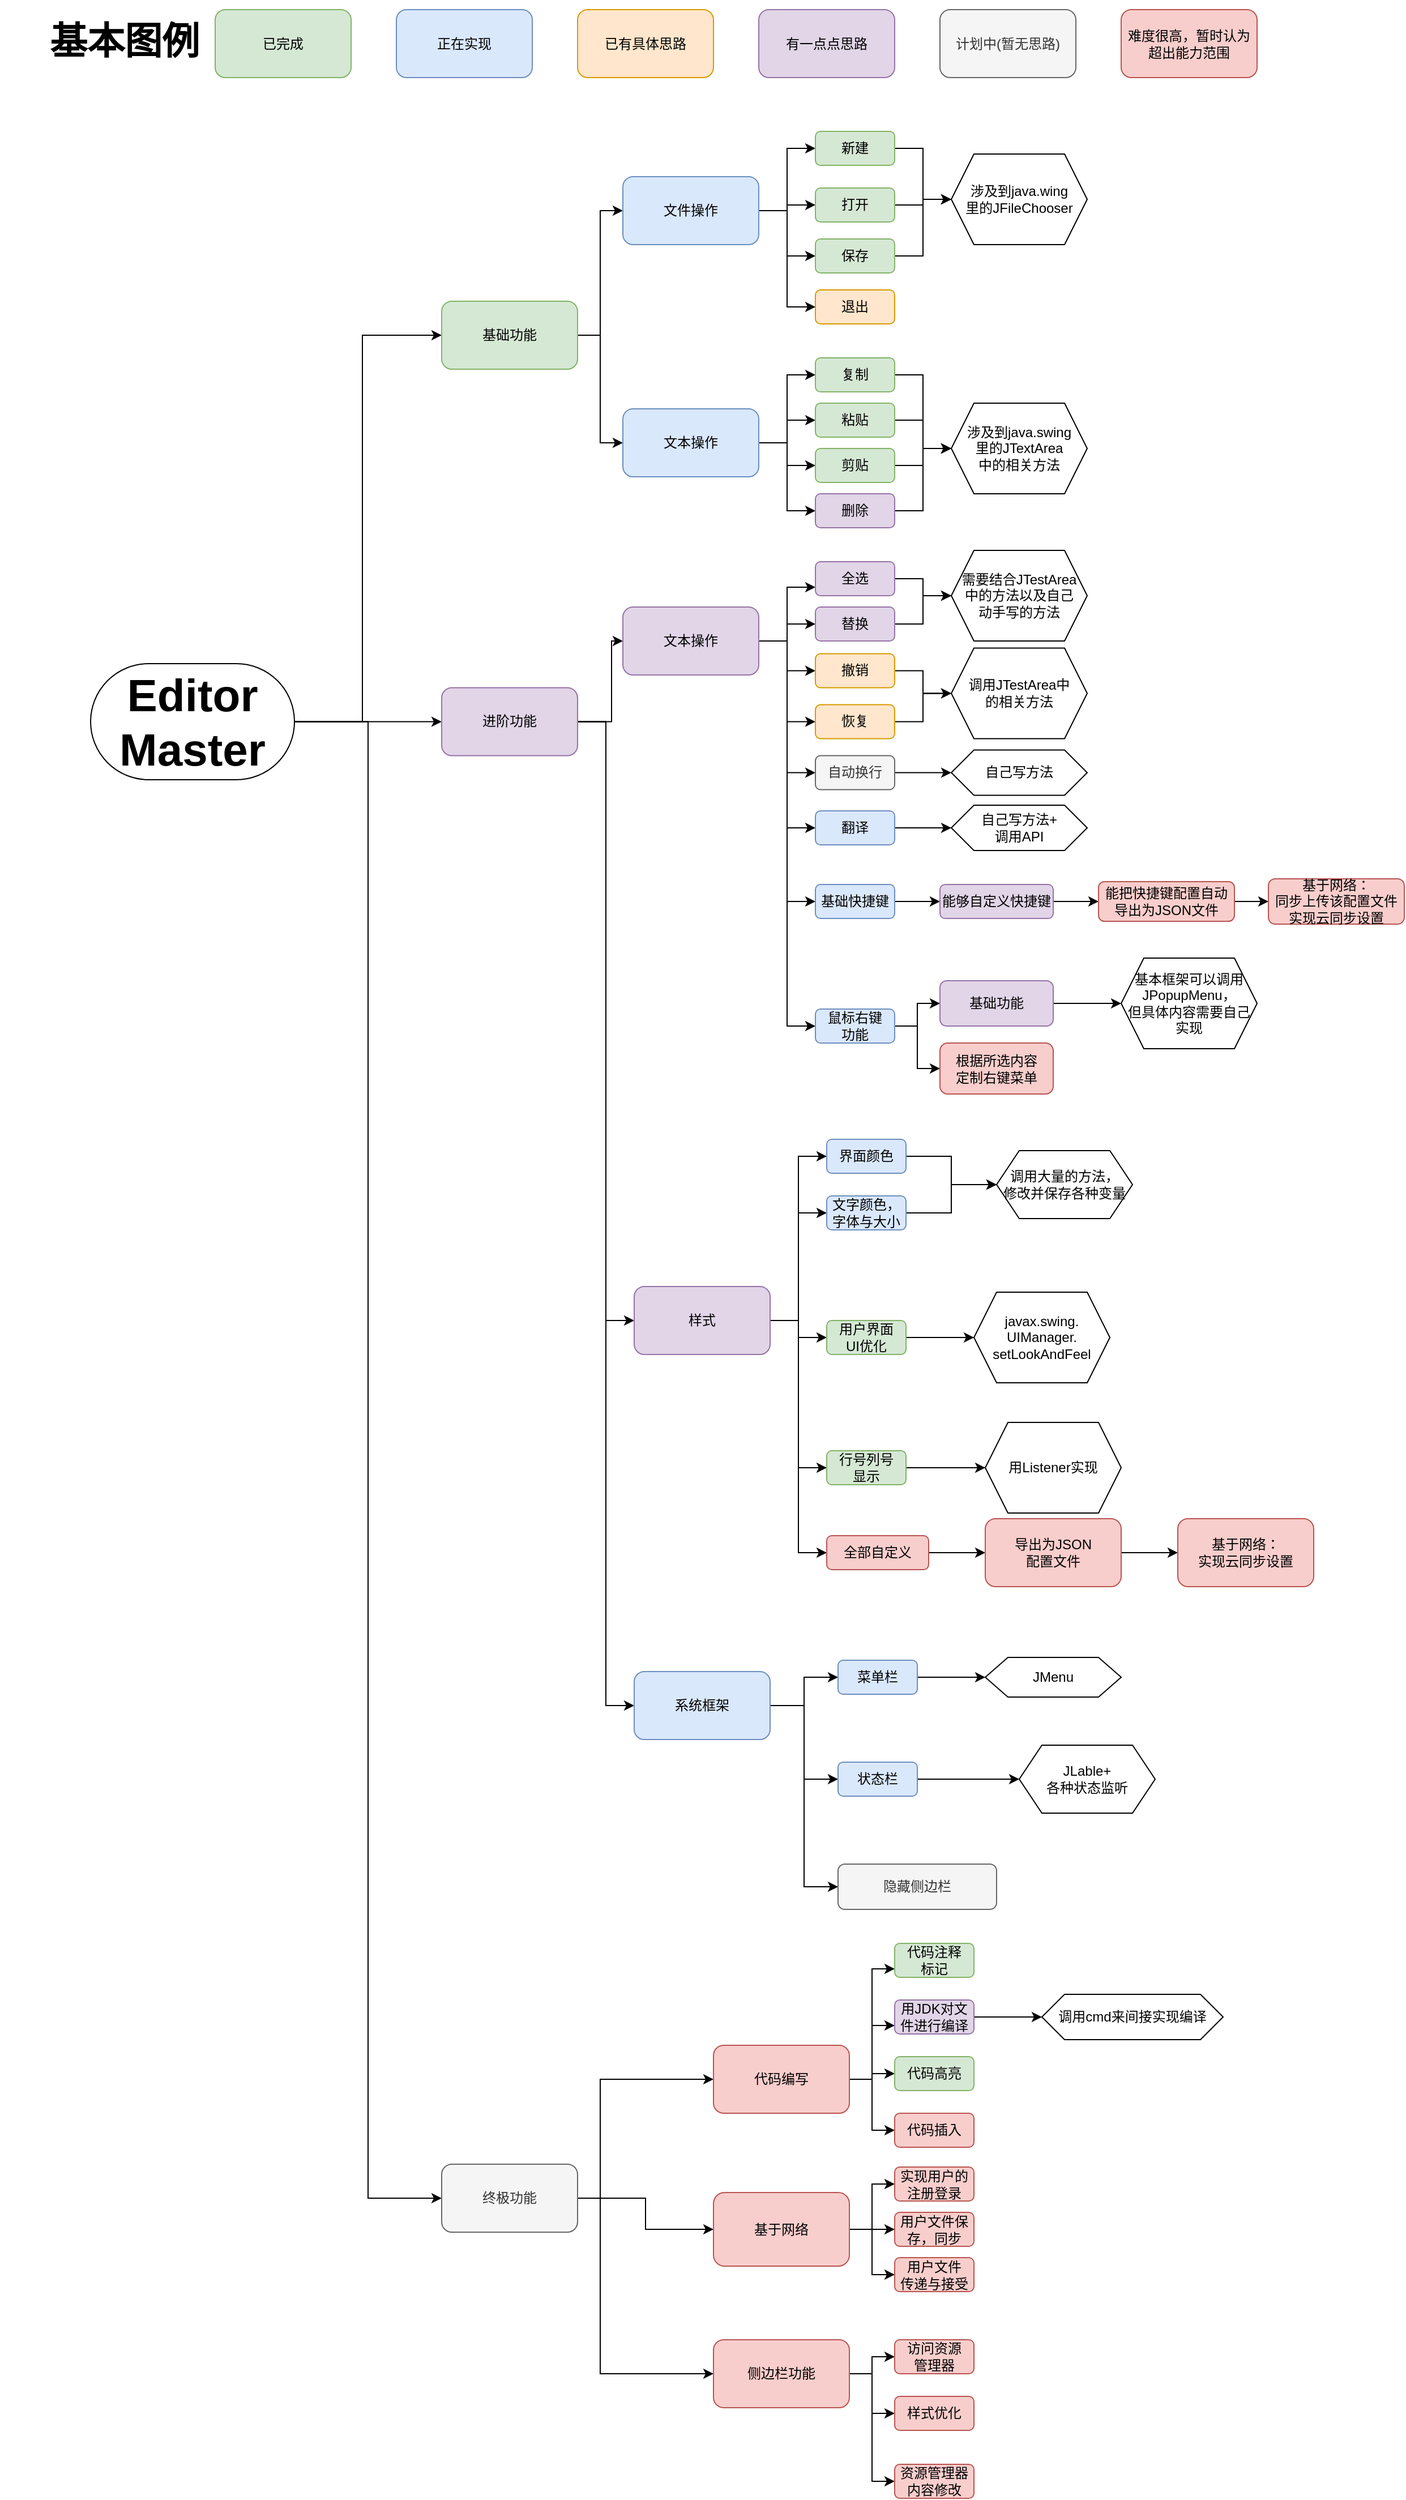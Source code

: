 <mxfile version="14.6.1" type="device"><diagram id="C5RBs43oDa-KdzZeNtuy" name="Page-1"><mxGraphModel dx="1037" dy="588" grid="1" gridSize="10" guides="1" tooltips="1" connect="1" arrows="1" fold="1" page="1" pageScale="1" pageWidth="3000" pageHeight="3000" math="0" shadow="0"><root><object label="" id="WIyWlLk6GJQsqaUBKTNV-0"><mxCell/></object><mxCell id="WIyWlLk6GJQsqaUBKTNV-1" parent="WIyWlLk6GJQsqaUBKTNV-0"/><mxCell id="VN9oCAO-AIc4TTUh0CDB-22" style="edgeStyle=orthogonalEdgeStyle;rounded=0;orthogonalLoop=1;jettySize=auto;html=1;exitX=0.5;exitY=0;exitDx=0;exitDy=0;entryX=0;entryY=0.5;entryDx=0;entryDy=0;" parent="WIyWlLk6GJQsqaUBKTNV-1" source="VN9oCAO-AIc4TTUh0CDB-0" target="VN9oCAO-AIc4TTUh0CDB-23" edge="1"><mxGeometry relative="1" as="geometry"><mxPoint x="450" y="470" as="targetPoint"/><Array as="points"><mxPoint x="330" y="641"/><mxPoint x="330" y="300"/></Array></mxGeometry></mxCell><mxCell id="VN9oCAO-AIc4TTUh0CDB-26" style="edgeStyle=orthogonalEdgeStyle;rounded=0;orthogonalLoop=1;jettySize=auto;html=1;entryX=0;entryY=0.5;entryDx=0;entryDy=0;" parent="WIyWlLk6GJQsqaUBKTNV-1" source="VN9oCAO-AIc4TTUh0CDB-0" target="VN9oCAO-AIc4TTUh0CDB-28" edge="1"><mxGeometry relative="1" as="geometry"><mxPoint x="390" y="641" as="targetPoint"/></mxGeometry></mxCell><mxCell id="0DilMiPQZGo0YAI2Z5q1-61" style="edgeStyle=orthogonalEdgeStyle;rounded=0;orthogonalLoop=1;jettySize=auto;html=1;entryX=0;entryY=0.5;entryDx=0;entryDy=0;" parent="WIyWlLk6GJQsqaUBKTNV-1" source="VN9oCAO-AIc4TTUh0CDB-0" target="VN9oCAO-AIc4TTUh0CDB-85" edge="1"><mxGeometry relative="1" as="geometry"/></mxCell><mxCell id="VN9oCAO-AIc4TTUh0CDB-0" value="&lt;h1 style=&quot;font-size: 40px&quot;&gt;Editor&lt;br&gt;Master&lt;/h1&gt;" style="rounded=1;whiteSpace=wrap;html=1;arcSize=50;direction=south;" parent="WIyWlLk6GJQsqaUBKTNV-1" vertex="1"><mxGeometry x="90" y="590" width="180" height="102.5" as="geometry"/></mxCell><mxCell id="VN9oCAO-AIc4TTUh0CDB-29" style="edgeStyle=orthogonalEdgeStyle;rounded=0;orthogonalLoop=1;jettySize=auto;html=1;entryX=0;entryY=0.5;entryDx=0;entryDy=0;" parent="WIyWlLk6GJQsqaUBKTNV-1" source="VN9oCAO-AIc4TTUh0CDB-23" target="VN9oCAO-AIc4TTUh0CDB-30" edge="1"><mxGeometry relative="1" as="geometry"><mxPoint x="550" y="320" as="targetPoint"/></mxGeometry></mxCell><mxCell id="VN9oCAO-AIc4TTUh0CDB-48" style="edgeStyle=orthogonalEdgeStyle;rounded=0;orthogonalLoop=1;jettySize=auto;html=1;entryX=0;entryY=0.5;entryDx=0;entryDy=0;" parent="WIyWlLk6GJQsqaUBKTNV-1" source="VN9oCAO-AIc4TTUh0CDB-23" target="VN9oCAO-AIc4TTUh0CDB-41" edge="1"><mxGeometry relative="1" as="geometry"/></mxCell><mxCell id="VN9oCAO-AIc4TTUh0CDB-23" value="基础功能" style="rounded=1;whiteSpace=wrap;html=1;fillColor=#d5e8d4;strokeColor=#82b366;" parent="WIyWlLk6GJQsqaUBKTNV-1" vertex="1"><mxGeometry x="400" y="270" width="120" height="60" as="geometry"/></mxCell><mxCell id="VN9oCAO-AIc4TTUh0CDB-58" style="edgeStyle=orthogonalEdgeStyle;rounded=0;orthogonalLoop=1;jettySize=auto;html=1;entryX=0;entryY=0.5;entryDx=0;entryDy=0;" parent="WIyWlLk6GJQsqaUBKTNV-1" source="VN9oCAO-AIc4TTUh0CDB-28" target="VN9oCAO-AIc4TTUh0CDB-57" edge="1"><mxGeometry relative="1" as="geometry"><Array as="points"><mxPoint x="550" y="641"/><mxPoint x="550" y="570"/></Array></mxGeometry></mxCell><mxCell id="VN9oCAO-AIc4TTUh0CDB-69" style="edgeStyle=orthogonalEdgeStyle;rounded=0;orthogonalLoop=1;jettySize=auto;html=1;entryX=0;entryY=0.5;entryDx=0;entryDy=0;" parent="WIyWlLk6GJQsqaUBKTNV-1" source="VN9oCAO-AIc4TTUh0CDB-28" target="VN9oCAO-AIc4TTUh0CDB-70" edge="1"><mxGeometry relative="1" as="geometry"><mxPoint x="540" y="830" as="targetPoint"/></mxGeometry></mxCell><mxCell id="VN9oCAO-AIc4TTUh0CDB-78" style="edgeStyle=orthogonalEdgeStyle;rounded=0;orthogonalLoop=1;jettySize=auto;html=1;entryX=0;entryY=0.5;entryDx=0;entryDy=0;" parent="WIyWlLk6GJQsqaUBKTNV-1" source="VN9oCAO-AIc4TTUh0CDB-28" target="VN9oCAO-AIc4TTUh0CDB-79" edge="1"><mxGeometry relative="1" as="geometry"><mxPoint x="540" y="1050" as="targetPoint"/></mxGeometry></mxCell><mxCell id="VN9oCAO-AIc4TTUh0CDB-28" value="进阶功能" style="rounded=1;whiteSpace=wrap;html=1;fillColor=#e1d5e7;strokeColor=#9673a6;" parent="WIyWlLk6GJQsqaUBKTNV-1" vertex="1"><mxGeometry x="400" y="611.25" width="120" height="60" as="geometry"/></mxCell><mxCell id="VN9oCAO-AIc4TTUh0CDB-31" style="edgeStyle=orthogonalEdgeStyle;rounded=0;orthogonalLoop=1;jettySize=auto;html=1;entryX=0;entryY=0.5;entryDx=0;entryDy=0;" parent="WIyWlLk6GJQsqaUBKTNV-1" source="VN9oCAO-AIc4TTUh0CDB-30" target="VN9oCAO-AIc4TTUh0CDB-32" edge="1"><mxGeometry relative="1" as="geometry"><mxPoint x="720" y="233.6" as="targetPoint"/></mxGeometry></mxCell><mxCell id="VN9oCAO-AIc4TTUh0CDB-45" style="edgeStyle=orthogonalEdgeStyle;rounded=0;orthogonalLoop=1;jettySize=auto;html=1;entryX=0;entryY=0.5;entryDx=0;entryDy=0;" parent="WIyWlLk6GJQsqaUBKTNV-1" source="VN9oCAO-AIc4TTUh0CDB-30" target="VN9oCAO-AIc4TTUh0CDB-33" edge="1"><mxGeometry relative="1" as="geometry"/></mxCell><mxCell id="VN9oCAO-AIc4TTUh0CDB-46" style="edgeStyle=orthogonalEdgeStyle;rounded=0;orthogonalLoop=1;jettySize=auto;html=1;entryX=0;entryY=0.5;entryDx=0;entryDy=0;" parent="WIyWlLk6GJQsqaUBKTNV-1" source="VN9oCAO-AIc4TTUh0CDB-30" target="VN9oCAO-AIc4TTUh0CDB-44" edge="1"><mxGeometry relative="1" as="geometry"/></mxCell><mxCell id="VN9oCAO-AIc4TTUh0CDB-47" style="edgeStyle=orthogonalEdgeStyle;rounded=0;orthogonalLoop=1;jettySize=auto;html=1;entryX=0;entryY=0.5;entryDx=0;entryDy=0;" parent="WIyWlLk6GJQsqaUBKTNV-1" source="VN9oCAO-AIc4TTUh0CDB-30" target="VN9oCAO-AIc4TTUh0CDB-43" edge="1"><mxGeometry relative="1" as="geometry"/></mxCell><mxCell id="VN9oCAO-AIc4TTUh0CDB-30" value="文件操作" style="rounded=1;whiteSpace=wrap;html=1;fillColor=#dae8fc;strokeColor=#6c8ebf;" parent="WIyWlLk6GJQsqaUBKTNV-1" vertex="1"><mxGeometry x="560" y="160" width="120" height="60" as="geometry"/></mxCell><mxCell id="0DilMiPQZGo0YAI2Z5q1-2" style="edgeStyle=orthogonalEdgeStyle;rounded=0;orthogonalLoop=1;jettySize=auto;html=1;entryX=0;entryY=0.5;entryDx=0;entryDy=0;" parent="WIyWlLk6GJQsqaUBKTNV-1" source="VN9oCAO-AIc4TTUh0CDB-32" target="0DilMiPQZGo0YAI2Z5q1-1" edge="1"><mxGeometry relative="1" as="geometry"/></mxCell><mxCell id="VN9oCAO-AIc4TTUh0CDB-32" value="新建" style="rounded=1;whiteSpace=wrap;html=1;fillColor=#d5e8d4;strokeColor=#82b366;" parent="WIyWlLk6GJQsqaUBKTNV-1" vertex="1"><mxGeometry x="730" y="120" width="70" height="30" as="geometry"/></mxCell><mxCell id="0DilMiPQZGo0YAI2Z5q1-3" style="edgeStyle=orthogonalEdgeStyle;rounded=0;orthogonalLoop=1;jettySize=auto;html=1;entryX=0;entryY=0.5;entryDx=0;entryDy=0;" parent="WIyWlLk6GJQsqaUBKTNV-1" source="VN9oCAO-AIc4TTUh0CDB-33" target="0DilMiPQZGo0YAI2Z5q1-1" edge="1"><mxGeometry relative="1" as="geometry"/></mxCell><mxCell id="VN9oCAO-AIc4TTUh0CDB-33" value="打开" style="rounded=1;whiteSpace=wrap;html=1;fillColor=#d5e8d4;strokeColor=#82b366;" parent="WIyWlLk6GJQsqaUBKTNV-1" vertex="1"><mxGeometry x="730" y="170" width="70" height="30" as="geometry"/></mxCell><mxCell id="VN9oCAO-AIc4TTUh0CDB-52" style="edgeStyle=orthogonalEdgeStyle;rounded=0;orthogonalLoop=1;jettySize=auto;html=1;entryX=0;entryY=0.5;entryDx=0;entryDy=0;" parent="WIyWlLk6GJQsqaUBKTNV-1" source="VN9oCAO-AIc4TTUh0CDB-41" target="VN9oCAO-AIc4TTUh0CDB-49" edge="1"><mxGeometry relative="1" as="geometry"/></mxCell><mxCell id="VN9oCAO-AIc4TTUh0CDB-54" style="edgeStyle=orthogonalEdgeStyle;rounded=0;orthogonalLoop=1;jettySize=auto;html=1;entryX=0;entryY=0.5;entryDx=0;entryDy=0;" parent="WIyWlLk6GJQsqaUBKTNV-1" source="VN9oCAO-AIc4TTUh0CDB-41" target="VN9oCAO-AIc4TTUh0CDB-51" edge="1"><mxGeometry relative="1" as="geometry"/></mxCell><mxCell id="VN9oCAO-AIc4TTUh0CDB-55" style="edgeStyle=orthogonalEdgeStyle;rounded=0;orthogonalLoop=1;jettySize=auto;html=1;entryX=0;entryY=0.5;entryDx=0;entryDy=0;" parent="WIyWlLk6GJQsqaUBKTNV-1" source="VN9oCAO-AIc4TTUh0CDB-41" target="VN9oCAO-AIc4TTUh0CDB-50" edge="1"><mxGeometry relative="1" as="geometry"/></mxCell><mxCell id="VN9oCAO-AIc4TTUh0CDB-56" style="edgeStyle=orthogonalEdgeStyle;rounded=0;orthogonalLoop=1;jettySize=auto;html=1;entryX=0;entryY=0.5;entryDx=0;entryDy=0;" parent="WIyWlLk6GJQsqaUBKTNV-1" source="VN9oCAO-AIc4TTUh0CDB-41" target="VN9oCAO-AIc4TTUh0CDB-53" edge="1"><mxGeometry relative="1" as="geometry"/></mxCell><mxCell id="VN9oCAO-AIc4TTUh0CDB-41" value="文本操作" style="rounded=1;whiteSpace=wrap;html=1;fillColor=#dae8fc;strokeColor=#6c8ebf;" parent="WIyWlLk6GJQsqaUBKTNV-1" vertex="1"><mxGeometry x="560" y="365" width="120" height="60" as="geometry"/></mxCell><mxCell id="VN9oCAO-AIc4TTUh0CDB-43" value="退出" style="rounded=1;whiteSpace=wrap;html=1;fillColor=#ffe6cc;strokeColor=#d79b00;" parent="WIyWlLk6GJQsqaUBKTNV-1" vertex="1"><mxGeometry x="730" y="260" width="70" height="30" as="geometry"/></mxCell><mxCell id="0DilMiPQZGo0YAI2Z5q1-4" style="edgeStyle=orthogonalEdgeStyle;rounded=0;orthogonalLoop=1;jettySize=auto;html=1;entryX=0;entryY=0.5;entryDx=0;entryDy=0;" parent="WIyWlLk6GJQsqaUBKTNV-1" source="VN9oCAO-AIc4TTUh0CDB-44" target="0DilMiPQZGo0YAI2Z5q1-1" edge="1"><mxGeometry relative="1" as="geometry"/></mxCell><mxCell id="VN9oCAO-AIc4TTUh0CDB-44" value="保存" style="rounded=1;whiteSpace=wrap;html=1;fillColor=#d5e8d4;strokeColor=#82b366;" parent="WIyWlLk6GJQsqaUBKTNV-1" vertex="1"><mxGeometry x="730" y="215" width="70" height="30" as="geometry"/></mxCell><mxCell id="0DilMiPQZGo0YAI2Z5q1-7" style="edgeStyle=orthogonalEdgeStyle;rounded=0;orthogonalLoop=1;jettySize=auto;html=1;entryX=0;entryY=0.5;entryDx=0;entryDy=0;" parent="WIyWlLk6GJQsqaUBKTNV-1" source="VN9oCAO-AIc4TTUh0CDB-49" target="0DilMiPQZGo0YAI2Z5q1-5" edge="1"><mxGeometry relative="1" as="geometry"/></mxCell><mxCell id="VN9oCAO-AIc4TTUh0CDB-49" value="复制" style="rounded=1;whiteSpace=wrap;html=1;fillColor=#d5e8d4;strokeColor=#82b366;" parent="WIyWlLk6GJQsqaUBKTNV-1" vertex="1"><mxGeometry x="730" y="320" width="70" height="30" as="geometry"/></mxCell><mxCell id="0DilMiPQZGo0YAI2Z5q1-9" style="edgeStyle=orthogonalEdgeStyle;rounded=0;orthogonalLoop=1;jettySize=auto;html=1;" parent="WIyWlLk6GJQsqaUBKTNV-1" source="VN9oCAO-AIc4TTUh0CDB-50" target="0DilMiPQZGo0YAI2Z5q1-5" edge="1"><mxGeometry relative="1" as="geometry"/></mxCell><mxCell id="VN9oCAO-AIc4TTUh0CDB-50" value="剪贴" style="rounded=1;whiteSpace=wrap;html=1;fillColor=#d5e8d4;strokeColor=#82b366;" parent="WIyWlLk6GJQsqaUBKTNV-1" vertex="1"><mxGeometry x="730" y="400" width="70" height="30" as="geometry"/></mxCell><mxCell id="0DilMiPQZGo0YAI2Z5q1-8" style="edgeStyle=orthogonalEdgeStyle;rounded=0;orthogonalLoop=1;jettySize=auto;html=1;" parent="WIyWlLk6GJQsqaUBKTNV-1" source="VN9oCAO-AIc4TTUh0CDB-51" target="0DilMiPQZGo0YAI2Z5q1-5" edge="1"><mxGeometry relative="1" as="geometry"/></mxCell><mxCell id="VN9oCAO-AIc4TTUh0CDB-51" value="粘贴" style="rounded=1;whiteSpace=wrap;html=1;fillColor=#d5e8d4;strokeColor=#82b366;" parent="WIyWlLk6GJQsqaUBKTNV-1" vertex="1"><mxGeometry x="730" y="360" width="70" height="30" as="geometry"/></mxCell><mxCell id="0DilMiPQZGo0YAI2Z5q1-10" style="edgeStyle=orthogonalEdgeStyle;rounded=0;orthogonalLoop=1;jettySize=auto;html=1;" parent="WIyWlLk6GJQsqaUBKTNV-1" source="VN9oCAO-AIc4TTUh0CDB-53" target="0DilMiPQZGo0YAI2Z5q1-5" edge="1"><mxGeometry relative="1" as="geometry"/></mxCell><mxCell id="VN9oCAO-AIc4TTUh0CDB-53" value="删除" style="rounded=1;whiteSpace=wrap;html=1;fillColor=#e1d5e7;strokeColor=#9673a6;" parent="WIyWlLk6GJQsqaUBKTNV-1" vertex="1"><mxGeometry x="730" y="440" width="70" height="30" as="geometry"/></mxCell><mxCell id="VN9oCAO-AIc4TTUh0CDB-64" style="edgeStyle=orthogonalEdgeStyle;rounded=0;orthogonalLoop=1;jettySize=auto;html=1;entryX=0;entryY=0.75;entryDx=0;entryDy=0;" parent="WIyWlLk6GJQsqaUBKTNV-1" source="VN9oCAO-AIc4TTUh0CDB-57" target="VN9oCAO-AIc4TTUh0CDB-59" edge="1"><mxGeometry relative="1" as="geometry"/></mxCell><mxCell id="VN9oCAO-AIc4TTUh0CDB-65" style="edgeStyle=orthogonalEdgeStyle;rounded=0;orthogonalLoop=1;jettySize=auto;html=1;entryX=0;entryY=0.5;entryDx=0;entryDy=0;" parent="WIyWlLk6GJQsqaUBKTNV-1" source="VN9oCAO-AIc4TTUh0CDB-57" target="VN9oCAO-AIc4TTUh0CDB-60" edge="1"><mxGeometry relative="1" as="geometry"/></mxCell><mxCell id="VN9oCAO-AIc4TTUh0CDB-66" style="edgeStyle=orthogonalEdgeStyle;rounded=0;orthogonalLoop=1;jettySize=auto;html=1;entryX=0;entryY=0.5;entryDx=0;entryDy=0;" parent="WIyWlLk6GJQsqaUBKTNV-1" source="VN9oCAO-AIc4TTUh0CDB-57" target="VN9oCAO-AIc4TTUh0CDB-61" edge="1"><mxGeometry relative="1" as="geometry"/></mxCell><mxCell id="VN9oCAO-AIc4TTUh0CDB-67" style="edgeStyle=orthogonalEdgeStyle;rounded=0;orthogonalLoop=1;jettySize=auto;html=1;entryX=0;entryY=0.5;entryDx=0;entryDy=0;" parent="WIyWlLk6GJQsqaUBKTNV-1" source="VN9oCAO-AIc4TTUh0CDB-57" target="VN9oCAO-AIc4TTUh0CDB-62" edge="1"><mxGeometry relative="1" as="geometry"/></mxCell><mxCell id="VN9oCAO-AIc4TTUh0CDB-68" style="edgeStyle=orthogonalEdgeStyle;rounded=0;orthogonalLoop=1;jettySize=auto;html=1;entryX=0;entryY=0.5;entryDx=0;entryDy=0;" parent="WIyWlLk6GJQsqaUBKTNV-1" source="VN9oCAO-AIc4TTUh0CDB-57" target="VN9oCAO-AIc4TTUh0CDB-63" edge="1"><mxGeometry relative="1" as="geometry"/></mxCell><mxCell id="VN9oCAO-AIc4TTUh0CDB-72" style="edgeStyle=orthogonalEdgeStyle;rounded=0;orthogonalLoop=1;jettySize=auto;html=1;entryX=0;entryY=0.5;entryDx=0;entryDy=0;" parent="WIyWlLk6GJQsqaUBKTNV-1" source="VN9oCAO-AIc4TTUh0CDB-57" target="VN9oCAO-AIc4TTUh0CDB-71" edge="1"><mxGeometry relative="1" as="geometry"/></mxCell><mxCell id="VN9oCAO-AIc4TTUh0CDB-80" style="edgeStyle=orthogonalEdgeStyle;rounded=0;orthogonalLoop=1;jettySize=auto;html=1;entryX=0;entryY=0.5;entryDx=0;entryDy=0;" parent="WIyWlLk6GJQsqaUBKTNV-1" source="VN9oCAO-AIc4TTUh0CDB-57" target="VN9oCAO-AIc4TTUh0CDB-77" edge="1"><mxGeometry relative="1" as="geometry"/></mxCell><mxCell id="VN9oCAO-AIc4TTUh0CDB-112" style="edgeStyle=orthogonalEdgeStyle;rounded=0;orthogonalLoop=1;jettySize=auto;html=1;entryX=0;entryY=0.5;entryDx=0;entryDy=0;" parent="WIyWlLk6GJQsqaUBKTNV-1" source="VN9oCAO-AIc4TTUh0CDB-57" target="VN9oCAO-AIc4TTUh0CDB-110" edge="1"><mxGeometry relative="1" as="geometry"/></mxCell><mxCell id="VN9oCAO-AIc4TTUh0CDB-57" value="文本操作" style="rounded=1;whiteSpace=wrap;html=1;fillColor=#e1d5e7;strokeColor=#9673a6;" parent="WIyWlLk6GJQsqaUBKTNV-1" vertex="1"><mxGeometry x="560" y="540" width="120" height="60" as="geometry"/></mxCell><mxCell id="0DilMiPQZGo0YAI2Z5q1-12" style="edgeStyle=orthogonalEdgeStyle;rounded=0;orthogonalLoop=1;jettySize=auto;html=1;" parent="WIyWlLk6GJQsqaUBKTNV-1" source="VN9oCAO-AIc4TTUh0CDB-59" target="0DilMiPQZGo0YAI2Z5q1-11" edge="1"><mxGeometry relative="1" as="geometry"/></mxCell><mxCell id="VN9oCAO-AIc4TTUh0CDB-59" value="全选" style="rounded=1;whiteSpace=wrap;html=1;fillColor=#e1d5e7;strokeColor=#9673a6;" parent="WIyWlLk6GJQsqaUBKTNV-1" vertex="1"><mxGeometry x="730" y="500" width="70" height="30" as="geometry"/></mxCell><mxCell id="0DilMiPQZGo0YAI2Z5q1-13" style="edgeStyle=orthogonalEdgeStyle;rounded=0;orthogonalLoop=1;jettySize=auto;html=1;" parent="WIyWlLk6GJQsqaUBKTNV-1" source="VN9oCAO-AIc4TTUh0CDB-60" target="0DilMiPQZGo0YAI2Z5q1-11" edge="1"><mxGeometry relative="1" as="geometry"/></mxCell><mxCell id="VN9oCAO-AIc4TTUh0CDB-60" value="替换" style="rounded=1;whiteSpace=wrap;html=1;fillColor=#e1d5e7;strokeColor=#9673a6;" parent="WIyWlLk6GJQsqaUBKTNV-1" vertex="1"><mxGeometry x="730" y="540" width="70" height="30" as="geometry"/></mxCell><mxCell id="0DilMiPQZGo0YAI2Z5q1-15" style="edgeStyle=orthogonalEdgeStyle;rounded=0;orthogonalLoop=1;jettySize=auto;html=1;" parent="WIyWlLk6GJQsqaUBKTNV-1" source="VN9oCAO-AIc4TTUh0CDB-61" target="0DilMiPQZGo0YAI2Z5q1-14" edge="1"><mxGeometry relative="1" as="geometry"/></mxCell><mxCell id="VN9oCAO-AIc4TTUh0CDB-61" value="撤销" style="rounded=1;whiteSpace=wrap;html=1;fillColor=#ffe6cc;strokeColor=#d79b00;" parent="WIyWlLk6GJQsqaUBKTNV-1" vertex="1"><mxGeometry x="730" y="581.25" width="70" height="30" as="geometry"/></mxCell><mxCell id="0DilMiPQZGo0YAI2Z5q1-16" style="edgeStyle=orthogonalEdgeStyle;rounded=0;orthogonalLoop=1;jettySize=auto;html=1;" parent="WIyWlLk6GJQsqaUBKTNV-1" source="VN9oCAO-AIc4TTUh0CDB-62" target="0DilMiPQZGo0YAI2Z5q1-14" edge="1"><mxGeometry relative="1" as="geometry"/></mxCell><mxCell id="VN9oCAO-AIc4TTUh0CDB-62" value="恢复" style="rounded=1;whiteSpace=wrap;html=1;fillColor=#ffe6cc;strokeColor=#d79b00;" parent="WIyWlLk6GJQsqaUBKTNV-1" vertex="1"><mxGeometry x="730" y="626.25" width="70" height="30" as="geometry"/></mxCell><mxCell id="0DilMiPQZGo0YAI2Z5q1-19" style="edgeStyle=orthogonalEdgeStyle;rounded=0;orthogonalLoop=1;jettySize=auto;html=1;exitX=1;exitY=0.5;exitDx=0;exitDy=0;entryX=0;entryY=0.5;entryDx=0;entryDy=0;" parent="WIyWlLk6GJQsqaUBKTNV-1" source="VN9oCAO-AIc4TTUh0CDB-63" target="0DilMiPQZGo0YAI2Z5q1-18" edge="1"><mxGeometry relative="1" as="geometry"/></mxCell><mxCell id="VN9oCAO-AIc4TTUh0CDB-63" value="自动换行" style="rounded=1;whiteSpace=wrap;html=1;fillColor=#f5f5f5;strokeColor=#666666;fontColor=#333333;" parent="WIyWlLk6GJQsqaUBKTNV-1" vertex="1"><mxGeometry x="730" y="671.25" width="70" height="30" as="geometry"/></mxCell><mxCell id="VN9oCAO-AIc4TTUh0CDB-81" style="edgeStyle=orthogonalEdgeStyle;rounded=0;orthogonalLoop=1;jettySize=auto;html=1;entryX=0;entryY=0.5;entryDx=0;entryDy=0;" parent="WIyWlLk6GJQsqaUBKTNV-1" source="VN9oCAO-AIc4TTUh0CDB-70" target="VN9oCAO-AIc4TTUh0CDB-73" edge="1"><mxGeometry relative="1" as="geometry"/></mxCell><mxCell id="VN9oCAO-AIc4TTUh0CDB-82" style="edgeStyle=orthogonalEdgeStyle;rounded=0;orthogonalLoop=1;jettySize=auto;html=1;entryX=0;entryY=0.5;entryDx=0;entryDy=0;" parent="WIyWlLk6GJQsqaUBKTNV-1" source="VN9oCAO-AIc4TTUh0CDB-70" target="VN9oCAO-AIc4TTUh0CDB-76" edge="1"><mxGeometry relative="1" as="geometry"/></mxCell><mxCell id="VN9oCAO-AIc4TTUh0CDB-83" style="edgeStyle=orthogonalEdgeStyle;rounded=0;orthogonalLoop=1;jettySize=auto;html=1;entryX=0;entryY=0.5;entryDx=0;entryDy=0;" parent="WIyWlLk6GJQsqaUBKTNV-1" source="VN9oCAO-AIc4TTUh0CDB-70" target="VN9oCAO-AIc4TTUh0CDB-74" edge="1"><mxGeometry relative="1" as="geometry"/></mxCell><mxCell id="VN9oCAO-AIc4TTUh0CDB-95" style="edgeStyle=orthogonalEdgeStyle;rounded=0;orthogonalLoop=1;jettySize=auto;html=1;entryX=0;entryY=0.5;entryDx=0;entryDy=0;" parent="WIyWlLk6GJQsqaUBKTNV-1" source="VN9oCAO-AIc4TTUh0CDB-70" target="VN9oCAO-AIc4TTUh0CDB-90" edge="1"><mxGeometry relative="1" as="geometry"/></mxCell><mxCell id="0DilMiPQZGo0YAI2Z5q1-42" style="edgeStyle=orthogonalEdgeStyle;rounded=0;orthogonalLoop=1;jettySize=auto;html=1;entryX=0;entryY=0.5;entryDx=0;entryDy=0;" parent="WIyWlLk6GJQsqaUBKTNV-1" source="VN9oCAO-AIc4TTUh0CDB-70" target="0DilMiPQZGo0YAI2Z5q1-41" edge="1"><mxGeometry relative="1" as="geometry"/></mxCell><mxCell id="VN9oCAO-AIc4TTUh0CDB-70" value="样式" style="rounded=1;whiteSpace=wrap;html=1;fillColor=#e1d5e7;strokeColor=#9673a6;" parent="WIyWlLk6GJQsqaUBKTNV-1" vertex="1"><mxGeometry x="570" y="1140" width="120" height="60" as="geometry"/></mxCell><mxCell id="0DilMiPQZGo0YAI2Z5q1-20" style="edgeStyle=orthogonalEdgeStyle;rounded=0;orthogonalLoop=1;jettySize=auto;html=1;entryX=0;entryY=0.5;entryDx=0;entryDy=0;" parent="WIyWlLk6GJQsqaUBKTNV-1" source="VN9oCAO-AIc4TTUh0CDB-71" target="0DilMiPQZGo0YAI2Z5q1-17" edge="1"><mxGeometry relative="1" as="geometry"/></mxCell><mxCell id="VN9oCAO-AIc4TTUh0CDB-71" value="翻译" style="rounded=1;whiteSpace=wrap;html=1;fillColor=#dae8fc;strokeColor=#6c8ebf;" parent="WIyWlLk6GJQsqaUBKTNV-1" vertex="1"><mxGeometry x="730" y="720" width="70" height="30" as="geometry"/></mxCell><mxCell id="0DilMiPQZGo0YAI2Z5q1-50" style="edgeStyle=orthogonalEdgeStyle;rounded=0;orthogonalLoop=1;jettySize=auto;html=1;" parent="WIyWlLk6GJQsqaUBKTNV-1" source="VN9oCAO-AIc4TTUh0CDB-73" target="0DilMiPQZGo0YAI2Z5q1-49" edge="1"><mxGeometry relative="1" as="geometry"/></mxCell><mxCell id="VN9oCAO-AIc4TTUh0CDB-73" value="界面颜色" style="rounded=1;whiteSpace=wrap;html=1;fillColor=#dae8fc;strokeColor=#6c8ebf;" parent="WIyWlLk6GJQsqaUBKTNV-1" vertex="1"><mxGeometry x="740" y="1010" width="70" height="30" as="geometry"/></mxCell><mxCell id="0DilMiPQZGo0YAI2Z5q1-37" style="edgeStyle=orthogonalEdgeStyle;rounded=0;orthogonalLoop=1;jettySize=auto;html=1;" parent="WIyWlLk6GJQsqaUBKTNV-1" source="VN9oCAO-AIc4TTUh0CDB-74" target="0DilMiPQZGo0YAI2Z5q1-35" edge="1"><mxGeometry relative="1" as="geometry"/></mxCell><mxCell id="VN9oCAO-AIc4TTUh0CDB-74" value="用户界面&lt;br&gt;UI优化" style="rounded=1;whiteSpace=wrap;html=1;fillColor=#d5e8d4;strokeColor=#82b366;" parent="WIyWlLk6GJQsqaUBKTNV-1" vertex="1"><mxGeometry x="740" y="1170" width="70" height="30" as="geometry"/></mxCell><mxCell id="0DilMiPQZGo0YAI2Z5q1-51" style="edgeStyle=orthogonalEdgeStyle;rounded=0;orthogonalLoop=1;jettySize=auto;html=1;entryX=0;entryY=0.5;entryDx=0;entryDy=0;" parent="WIyWlLk6GJQsqaUBKTNV-1" source="VN9oCAO-AIc4TTUh0CDB-76" target="0DilMiPQZGo0YAI2Z5q1-49" edge="1"><mxGeometry relative="1" as="geometry"/></mxCell><mxCell id="VN9oCAO-AIc4TTUh0CDB-76" value="文字颜色，&lt;br&gt;字体与大小" style="rounded=1;whiteSpace=wrap;html=1;fillColor=#dae8fc;strokeColor=#6c8ebf;" parent="WIyWlLk6GJQsqaUBKTNV-1" vertex="1"><mxGeometry x="740" y="1060" width="70" height="30" as="geometry"/></mxCell><mxCell id="0DilMiPQZGo0YAI2Z5q1-22" value="" style="edgeStyle=orthogonalEdgeStyle;rounded=0;orthogonalLoop=1;jettySize=auto;html=1;" parent="WIyWlLk6GJQsqaUBKTNV-1" source="VN9oCAO-AIc4TTUh0CDB-77" target="0DilMiPQZGo0YAI2Z5q1-21" edge="1"><mxGeometry relative="1" as="geometry"/></mxCell><mxCell id="VN9oCAO-AIc4TTUh0CDB-77" value="基础快捷键" style="rounded=1;whiteSpace=wrap;html=1;fillColor=#dae8fc;strokeColor=#6c8ebf;" parent="WIyWlLk6GJQsqaUBKTNV-1" vertex="1"><mxGeometry x="730" y="785" width="70" height="30" as="geometry"/></mxCell><mxCell id="VN9oCAO-AIc4TTUh0CDB-97" style="edgeStyle=orthogonalEdgeStyle;rounded=0;orthogonalLoop=1;jettySize=auto;html=1;entryX=0;entryY=0.5;entryDx=0;entryDy=0;" parent="WIyWlLk6GJQsqaUBKTNV-1" source="VN9oCAO-AIc4TTUh0CDB-79" target="VN9oCAO-AIc4TTUh0CDB-98" edge="1"><mxGeometry relative="1" as="geometry"><mxPoint x="730" y="1480" as="targetPoint"/></mxGeometry></mxCell><mxCell id="VN9oCAO-AIc4TTUh0CDB-101" style="edgeStyle=orthogonalEdgeStyle;rounded=0;orthogonalLoop=1;jettySize=auto;html=1;entryX=0;entryY=0.5;entryDx=0;entryDy=0;" parent="WIyWlLk6GJQsqaUBKTNV-1" source="VN9oCAO-AIc4TTUh0CDB-79" target="VN9oCAO-AIc4TTUh0CDB-99" edge="1"><mxGeometry relative="1" as="geometry"/></mxCell><mxCell id="VN9oCAO-AIc4TTUh0CDB-102" style="edgeStyle=orthogonalEdgeStyle;rounded=0;orthogonalLoop=1;jettySize=auto;html=1;entryX=0;entryY=0.5;entryDx=0;entryDy=0;" parent="WIyWlLk6GJQsqaUBKTNV-1" source="VN9oCAO-AIc4TTUh0CDB-79" target="VN9oCAO-AIc4TTUh0CDB-100" edge="1"><mxGeometry relative="1" as="geometry"/></mxCell><mxCell id="VN9oCAO-AIc4TTUh0CDB-79" value="系统框架" style="rounded=1;whiteSpace=wrap;html=1;fillColor=#dae8fc;strokeColor=#6c8ebf;" parent="WIyWlLk6GJQsqaUBKTNV-1" vertex="1"><mxGeometry x="570" y="1480" width="120" height="60" as="geometry"/></mxCell><mxCell id="VN9oCAO-AIc4TTUh0CDB-104" style="edgeStyle=orthogonalEdgeStyle;rounded=0;orthogonalLoop=1;jettySize=auto;html=1;entryX=0;entryY=0.5;entryDx=0;entryDy=0;" parent="WIyWlLk6GJQsqaUBKTNV-1" source="VN9oCAO-AIc4TTUh0CDB-85" target="VN9oCAO-AIc4TTUh0CDB-86" edge="1"><mxGeometry relative="1" as="geometry"><Array as="points"><mxPoint x="540" y="1945"/><mxPoint x="540" y="1840"/></Array></mxGeometry></mxCell><mxCell id="0DilMiPQZGo0YAI2Z5q1-59" style="edgeStyle=orthogonalEdgeStyle;rounded=0;orthogonalLoop=1;jettySize=auto;html=1;entryX=0;entryY=0.5;entryDx=0;entryDy=0;" parent="WIyWlLk6GJQsqaUBKTNV-1" source="VN9oCAO-AIc4TTUh0CDB-85" target="VN9oCAO-AIc4TTUh0CDB-119" edge="1"><mxGeometry relative="1" as="geometry"><Array as="points"><mxPoint x="540" y="1945"/><mxPoint x="540" y="2100"/></Array></mxGeometry></mxCell><mxCell id="0DilMiPQZGo0YAI2Z5q1-60" style="edgeStyle=orthogonalEdgeStyle;rounded=0;orthogonalLoop=1;jettySize=auto;html=1;entryX=0;entryY=0.5;entryDx=0;entryDy=0;" parent="WIyWlLk6GJQsqaUBKTNV-1" source="VN9oCAO-AIc4TTUh0CDB-85" target="VN9oCAO-AIc4TTUh0CDB-113" edge="1"><mxGeometry relative="1" as="geometry"/></mxCell><mxCell id="VN9oCAO-AIc4TTUh0CDB-85" value="终极功能" style="rounded=1;whiteSpace=wrap;html=1;fillColor=#f5f5f5;strokeColor=#666666;fontColor=#333333;" parent="WIyWlLk6GJQsqaUBKTNV-1" vertex="1"><mxGeometry x="400" y="1915" width="120" height="60" as="geometry"/></mxCell><mxCell id="VN9oCAO-AIc4TTUh0CDB-105" style="edgeStyle=orthogonalEdgeStyle;rounded=0;orthogonalLoop=1;jettySize=auto;html=1;entryX=0;entryY=0.75;entryDx=0;entryDy=0;" parent="WIyWlLk6GJQsqaUBKTNV-1" source="VN9oCAO-AIc4TTUh0CDB-86" target="VN9oCAO-AIc4TTUh0CDB-87" edge="1"><mxGeometry relative="1" as="geometry"/></mxCell><mxCell id="VN9oCAO-AIc4TTUh0CDB-108" style="edgeStyle=orthogonalEdgeStyle;rounded=0;orthogonalLoop=1;jettySize=auto;html=1;entryX=0;entryY=0.5;entryDx=0;entryDy=0;" parent="WIyWlLk6GJQsqaUBKTNV-1" source="VN9oCAO-AIc4TTUh0CDB-86" target="VN9oCAO-AIc4TTUh0CDB-88" edge="1"><mxGeometry relative="1" as="geometry"/></mxCell><mxCell id="VN9oCAO-AIc4TTUh0CDB-109" style="edgeStyle=orthogonalEdgeStyle;rounded=0;orthogonalLoop=1;jettySize=auto;html=1;entryX=0;entryY=0.5;entryDx=0;entryDy=0;" parent="WIyWlLk6GJQsqaUBKTNV-1" source="VN9oCAO-AIc4TTUh0CDB-86" target="VN9oCAO-AIc4TTUh0CDB-89" edge="1"><mxGeometry relative="1" as="geometry"/></mxCell><mxCell id="VN9oCAO-AIc4TTUh0CDB-131" style="edgeStyle=orthogonalEdgeStyle;rounded=0;orthogonalLoop=1;jettySize=auto;html=1;entryX=0;entryY=0.75;entryDx=0;entryDy=0;" parent="WIyWlLk6GJQsqaUBKTNV-1" source="VN9oCAO-AIc4TTUh0CDB-86" target="VN9oCAO-AIc4TTUh0CDB-130" edge="1"><mxGeometry relative="1" as="geometry"/></mxCell><mxCell id="VN9oCAO-AIc4TTUh0CDB-86" value="代码编写" style="rounded=1;whiteSpace=wrap;html=1;fillColor=#f8cecc;strokeColor=#b85450;" parent="WIyWlLk6GJQsqaUBKTNV-1" vertex="1"><mxGeometry x="640" y="1810" width="120" height="60" as="geometry"/></mxCell><mxCell id="0DilMiPQZGo0YAI2Z5q1-57" style="edgeStyle=orthogonalEdgeStyle;rounded=0;orthogonalLoop=1;jettySize=auto;html=1;" parent="WIyWlLk6GJQsqaUBKTNV-1" source="VN9oCAO-AIc4TTUh0CDB-87" target="0DilMiPQZGo0YAI2Z5q1-56" edge="1"><mxGeometry relative="1" as="geometry"/></mxCell><mxCell id="VN9oCAO-AIc4TTUh0CDB-87" value="用JDK对文件进行编译" style="rounded=1;whiteSpace=wrap;html=1;fillColor=#e1d5e7;strokeColor=#9673a6;" parent="WIyWlLk6GJQsqaUBKTNV-1" vertex="1"><mxGeometry x="800" y="1770" width="70" height="30" as="geometry"/></mxCell><mxCell id="VN9oCAO-AIc4TTUh0CDB-88" value="代码高亮" style="rounded=1;whiteSpace=wrap;html=1;fillColor=#d5e8d4;strokeColor=#82b366;" parent="WIyWlLk6GJQsqaUBKTNV-1" vertex="1"><mxGeometry x="800" y="1820" width="70" height="30" as="geometry"/></mxCell><mxCell id="VN9oCAO-AIc4TTUh0CDB-89" value="代码插入" style="rounded=1;whiteSpace=wrap;html=1;fillColor=#f8cecc;strokeColor=#b85450;" parent="WIyWlLk6GJQsqaUBKTNV-1" vertex="1"><mxGeometry x="800" y="1870" width="70" height="30" as="geometry"/></mxCell><mxCell id="0DilMiPQZGo0YAI2Z5q1-39" style="edgeStyle=orthogonalEdgeStyle;rounded=0;orthogonalLoop=1;jettySize=auto;html=1;" parent="WIyWlLk6GJQsqaUBKTNV-1" source="VN9oCAO-AIc4TTUh0CDB-90" target="0DilMiPQZGo0YAI2Z5q1-38" edge="1"><mxGeometry relative="1" as="geometry"/></mxCell><mxCell id="VN9oCAO-AIc4TTUh0CDB-90" value="行号列号&lt;br&gt;显示" style="rounded=1;whiteSpace=wrap;html=1;fillColor=#d5e8d4;strokeColor=#82b366;" parent="WIyWlLk6GJQsqaUBKTNV-1" vertex="1"><mxGeometry x="740" y="1285" width="70" height="30" as="geometry"/></mxCell><mxCell id="VN9oCAO-AIc4TTUh0CDB-91" value="实现用户的注册登录" style="rounded=1;whiteSpace=wrap;html=1;fillColor=#f8cecc;strokeColor=#b85450;" parent="WIyWlLk6GJQsqaUBKTNV-1" vertex="1"><mxGeometry x="800" y="1917.5" width="70" height="30" as="geometry"/></mxCell><mxCell id="VN9oCAO-AIc4TTUh0CDB-92" value="用户文件保存，同步" style="rounded=1;whiteSpace=wrap;html=1;fillColor=#f8cecc;strokeColor=#b85450;" parent="WIyWlLk6GJQsqaUBKTNV-1" vertex="1"><mxGeometry x="800" y="1957.5" width="70" height="30" as="geometry"/></mxCell><mxCell id="VN9oCAO-AIc4TTUh0CDB-93" value="用户文件&lt;br&gt;传递与接受" style="rounded=1;whiteSpace=wrap;html=1;fillColor=#f8cecc;strokeColor=#b85450;" parent="WIyWlLk6GJQsqaUBKTNV-1" vertex="1"><mxGeometry x="800" y="1997.5" width="70" height="30" as="geometry"/></mxCell><mxCell id="0DilMiPQZGo0YAI2Z5q1-53" style="edgeStyle=orthogonalEdgeStyle;rounded=0;orthogonalLoop=1;jettySize=auto;html=1;" parent="WIyWlLk6GJQsqaUBKTNV-1" source="VN9oCAO-AIc4TTUh0CDB-98" target="0DilMiPQZGo0YAI2Z5q1-52" edge="1"><mxGeometry relative="1" as="geometry"/></mxCell><mxCell id="VN9oCAO-AIc4TTUh0CDB-98" value="菜单栏" style="rounded=1;whiteSpace=wrap;html=1;fillColor=#dae8fc;strokeColor=#6c8ebf;" parent="WIyWlLk6GJQsqaUBKTNV-1" vertex="1"><mxGeometry x="750" y="1470" width="70" height="30" as="geometry"/></mxCell><mxCell id="0DilMiPQZGo0YAI2Z5q1-55" style="edgeStyle=orthogonalEdgeStyle;rounded=0;orthogonalLoop=1;jettySize=auto;html=1;entryX=0;entryY=0.5;entryDx=0;entryDy=0;" parent="WIyWlLk6GJQsqaUBKTNV-1" source="VN9oCAO-AIc4TTUh0CDB-99" target="0DilMiPQZGo0YAI2Z5q1-54" edge="1"><mxGeometry relative="1" as="geometry"/></mxCell><mxCell id="VN9oCAO-AIc4TTUh0CDB-99" value="状态栏" style="rounded=1;whiteSpace=wrap;html=1;fillColor=#dae8fc;strokeColor=#6c8ebf;" parent="WIyWlLk6GJQsqaUBKTNV-1" vertex="1"><mxGeometry x="750" y="1560" width="70" height="30" as="geometry"/></mxCell><mxCell id="VN9oCAO-AIc4TTUh0CDB-100" value="隐藏侧边栏" style="rounded=1;whiteSpace=wrap;html=1;fillColor=#f5f5f5;strokeColor=#666666;fontColor=#333333;" parent="WIyWlLk6GJQsqaUBKTNV-1" vertex="1"><mxGeometry x="750" y="1650" width="140" height="40" as="geometry"/></mxCell><mxCell id="0DilMiPQZGo0YAI2Z5q1-31" style="edgeStyle=orthogonalEdgeStyle;rounded=0;orthogonalLoop=1;jettySize=auto;html=1;" parent="WIyWlLk6GJQsqaUBKTNV-1" source="VN9oCAO-AIc4TTUh0CDB-110" target="0DilMiPQZGo0YAI2Z5q1-28" edge="1"><mxGeometry relative="1" as="geometry"/></mxCell><mxCell id="0DilMiPQZGo0YAI2Z5q1-32" style="edgeStyle=orthogonalEdgeStyle;rounded=0;orthogonalLoop=1;jettySize=auto;html=1;" parent="WIyWlLk6GJQsqaUBKTNV-1" source="VN9oCAO-AIc4TTUh0CDB-110" target="0DilMiPQZGo0YAI2Z5q1-30" edge="1"><mxGeometry relative="1" as="geometry"/></mxCell><mxCell id="VN9oCAO-AIc4TTUh0CDB-110" value="鼠标右键&lt;br&gt;功能" style="rounded=1;whiteSpace=wrap;html=1;fillColor=#dae8fc;strokeColor=#6c8ebf;" parent="WIyWlLk6GJQsqaUBKTNV-1" vertex="1"><mxGeometry x="730" y="895" width="70" height="30" as="geometry"/></mxCell><mxCell id="VN9oCAO-AIc4TTUh0CDB-115" style="edgeStyle=orthogonalEdgeStyle;rounded=0;orthogonalLoop=1;jettySize=auto;html=1;entryX=0;entryY=0.5;entryDx=0;entryDy=0;" parent="WIyWlLk6GJQsqaUBKTNV-1" source="VN9oCAO-AIc4TTUh0CDB-113" target="VN9oCAO-AIc4TTUh0CDB-91" edge="1"><mxGeometry relative="1" as="geometry"/></mxCell><mxCell id="VN9oCAO-AIc4TTUh0CDB-116" style="edgeStyle=orthogonalEdgeStyle;rounded=0;orthogonalLoop=1;jettySize=auto;html=1;entryX=0;entryY=0.5;entryDx=0;entryDy=0;" parent="WIyWlLk6GJQsqaUBKTNV-1" source="VN9oCAO-AIc4TTUh0CDB-113" target="VN9oCAO-AIc4TTUh0CDB-92" edge="1"><mxGeometry relative="1" as="geometry"/></mxCell><mxCell id="VN9oCAO-AIc4TTUh0CDB-117" style="edgeStyle=orthogonalEdgeStyle;rounded=0;orthogonalLoop=1;jettySize=auto;html=1;entryX=0;entryY=0.5;entryDx=0;entryDy=0;" parent="WIyWlLk6GJQsqaUBKTNV-1" source="VN9oCAO-AIc4TTUh0CDB-113" target="VN9oCAO-AIc4TTUh0CDB-93" edge="1"><mxGeometry relative="1" as="geometry"/></mxCell><mxCell id="VN9oCAO-AIc4TTUh0CDB-113" value="基于网络" style="rounded=1;whiteSpace=wrap;html=1;fillColor=#f8cecc;strokeColor=#b85450;" parent="WIyWlLk6GJQsqaUBKTNV-1" vertex="1"><mxGeometry x="640" y="1940" width="120" height="65" as="geometry"/></mxCell><mxCell id="VN9oCAO-AIc4TTUh0CDB-123" style="edgeStyle=orthogonalEdgeStyle;rounded=0;orthogonalLoop=1;jettySize=auto;html=1;entryX=0;entryY=0.5;entryDx=0;entryDy=0;" parent="WIyWlLk6GJQsqaUBKTNV-1" source="VN9oCAO-AIc4TTUh0CDB-119" target="VN9oCAO-AIc4TTUh0CDB-120" edge="1"><mxGeometry relative="1" as="geometry"/></mxCell><mxCell id="VN9oCAO-AIc4TTUh0CDB-124" style="edgeStyle=orthogonalEdgeStyle;rounded=0;orthogonalLoop=1;jettySize=auto;html=1;entryX=0;entryY=0.5;entryDx=0;entryDy=0;" parent="WIyWlLk6GJQsqaUBKTNV-1" source="VN9oCAO-AIc4TTUh0CDB-119" target="VN9oCAO-AIc4TTUh0CDB-121" edge="1"><mxGeometry relative="1" as="geometry"/></mxCell><mxCell id="VN9oCAO-AIc4TTUh0CDB-125" style="edgeStyle=orthogonalEdgeStyle;rounded=0;orthogonalLoop=1;jettySize=auto;html=1;entryX=0;entryY=0.5;entryDx=0;entryDy=0;" parent="WIyWlLk6GJQsqaUBKTNV-1" source="VN9oCAO-AIc4TTUh0CDB-119" target="VN9oCAO-AIc4TTUh0CDB-122" edge="1"><mxGeometry relative="1" as="geometry"/></mxCell><mxCell id="VN9oCAO-AIc4TTUh0CDB-119" value="侧边栏功能" style="rounded=1;whiteSpace=wrap;html=1;fillColor=#f8cecc;strokeColor=#b85450;" parent="WIyWlLk6GJQsqaUBKTNV-1" vertex="1"><mxGeometry x="640" y="2070" width="120" height="60" as="geometry"/></mxCell><mxCell id="VN9oCAO-AIc4TTUh0CDB-120" value="访问资源&lt;br&gt;管理器" style="rounded=1;whiteSpace=wrap;html=1;fillColor=#f8cecc;strokeColor=#b85450;" parent="WIyWlLk6GJQsqaUBKTNV-1" vertex="1"><mxGeometry x="800" y="2070" width="70" height="30" as="geometry"/></mxCell><mxCell id="VN9oCAO-AIc4TTUh0CDB-121" value="样式优化" style="rounded=1;whiteSpace=wrap;html=1;fillColor=#f8cecc;strokeColor=#b85450;" parent="WIyWlLk6GJQsqaUBKTNV-1" vertex="1"><mxGeometry x="800" y="2120" width="70" height="30" as="geometry"/></mxCell><mxCell id="VN9oCAO-AIc4TTUh0CDB-122" value="资源管理器&lt;br&gt;内容修改" style="rounded=1;whiteSpace=wrap;html=1;fillColor=#f8cecc;strokeColor=#b85450;" parent="WIyWlLk6GJQsqaUBKTNV-1" vertex="1"><mxGeometry x="800" y="2180" width="70" height="30" as="geometry"/></mxCell><mxCell id="VN9oCAO-AIc4TTUh0CDB-130" value="代码注释&lt;br&gt;标记" style="rounded=1;whiteSpace=wrap;html=1;fillColor=#d5e8d4;strokeColor=#82b366;" parent="WIyWlLk6GJQsqaUBKTNV-1" vertex="1"><mxGeometry x="800" y="1720" width="70" height="30" as="geometry"/></mxCell><mxCell id="0DilMiPQZGo0YAI2Z5q1-1" value="涉及到java.wing&lt;br&gt;里的JFileChooser" style="shape=hexagon;perimeter=hexagonPerimeter2;whiteSpace=wrap;html=1;fixedSize=1;" parent="WIyWlLk6GJQsqaUBKTNV-1" vertex="1"><mxGeometry x="850" y="140" width="120" height="80" as="geometry"/></mxCell><mxCell id="0DilMiPQZGo0YAI2Z5q1-5" value="涉及到java.swing&lt;br&gt;里的JTextArea&lt;br&gt;中的相关方法" style="shape=hexagon;perimeter=hexagonPerimeter2;whiteSpace=wrap;html=1;fixedSize=1;" parent="WIyWlLk6GJQsqaUBKTNV-1" vertex="1"><mxGeometry x="850" y="360" width="120" height="80" as="geometry"/></mxCell><mxCell id="0DilMiPQZGo0YAI2Z5q1-11" value="需要结合JTestArea&lt;br&gt;中的方法以及自己&lt;br&gt;动手写的方法" style="shape=hexagon;perimeter=hexagonPerimeter2;whiteSpace=wrap;html=1;fixedSize=1;" parent="WIyWlLk6GJQsqaUBKTNV-1" vertex="1"><mxGeometry x="850" y="490" width="120" height="80" as="geometry"/></mxCell><mxCell id="0DilMiPQZGo0YAI2Z5q1-14" value="调用JTestArea中&lt;br&gt;的相关方法" style="shape=hexagon;perimeter=hexagonPerimeter2;whiteSpace=wrap;html=1;fixedSize=1;" parent="WIyWlLk6GJQsqaUBKTNV-1" vertex="1"><mxGeometry x="850" y="576.25" width="120" height="80" as="geometry"/></mxCell><mxCell id="0DilMiPQZGo0YAI2Z5q1-17" value="自己写方法+&lt;br&gt;调用API" style="shape=hexagon;perimeter=hexagonPerimeter2;whiteSpace=wrap;html=1;fixedSize=1;" parent="WIyWlLk6GJQsqaUBKTNV-1" vertex="1"><mxGeometry x="850" y="715" width="120" height="40" as="geometry"/></mxCell><mxCell id="0DilMiPQZGo0YAI2Z5q1-18" value="自己写方法" style="shape=hexagon;perimeter=hexagonPerimeter2;whiteSpace=wrap;html=1;fixedSize=1;" parent="WIyWlLk6GJQsqaUBKTNV-1" vertex="1"><mxGeometry x="850" y="666.25" width="120" height="40" as="geometry"/></mxCell><mxCell id="0DilMiPQZGo0YAI2Z5q1-25" style="edgeStyle=orthogonalEdgeStyle;rounded=0;orthogonalLoop=1;jettySize=auto;html=1;" parent="WIyWlLk6GJQsqaUBKTNV-1" source="0DilMiPQZGo0YAI2Z5q1-21" target="0DilMiPQZGo0YAI2Z5q1-24" edge="1"><mxGeometry relative="1" as="geometry"/></mxCell><mxCell id="0DilMiPQZGo0YAI2Z5q1-21" value="能够自定义快捷键" style="rounded=1;whiteSpace=wrap;html=1;fillColor=#e1d5e7;strokeColor=#9673a6;" parent="WIyWlLk6GJQsqaUBKTNV-1" vertex="1"><mxGeometry x="840" y="785" width="100" height="30" as="geometry"/></mxCell><mxCell id="0DilMiPQZGo0YAI2Z5q1-27" style="edgeStyle=orthogonalEdgeStyle;rounded=0;orthogonalLoop=1;jettySize=auto;html=1;" parent="WIyWlLk6GJQsqaUBKTNV-1" source="0DilMiPQZGo0YAI2Z5q1-24" target="0DilMiPQZGo0YAI2Z5q1-26" edge="1"><mxGeometry relative="1" as="geometry"/></mxCell><mxCell id="0DilMiPQZGo0YAI2Z5q1-24" value="&lt;span&gt;能把快捷键配置自动&lt;/span&gt;&lt;br&gt;&lt;span&gt;导出为JSON文件&lt;/span&gt;" style="rounded=1;whiteSpace=wrap;html=1;fillColor=#f8cecc;strokeColor=#b85450;" parent="WIyWlLk6GJQsqaUBKTNV-1" vertex="1"><mxGeometry x="980" y="782.5" width="120" height="35" as="geometry"/></mxCell><mxCell id="0DilMiPQZGo0YAI2Z5q1-26" value="基于网络：&lt;br&gt;同步上传该配置文件&lt;br&gt;实现云同步设置" style="rounded=1;whiteSpace=wrap;html=1;fillColor=#f8cecc;strokeColor=#b85450;" parent="WIyWlLk6GJQsqaUBKTNV-1" vertex="1"><mxGeometry x="1130" y="780" width="120" height="40" as="geometry"/></mxCell><mxCell id="0DilMiPQZGo0YAI2Z5q1-34" style="edgeStyle=orthogonalEdgeStyle;rounded=0;orthogonalLoop=1;jettySize=auto;html=1;" parent="WIyWlLk6GJQsqaUBKTNV-1" source="0DilMiPQZGo0YAI2Z5q1-28" target="0DilMiPQZGo0YAI2Z5q1-33" edge="1"><mxGeometry relative="1" as="geometry"/></mxCell><mxCell id="0DilMiPQZGo0YAI2Z5q1-28" value="基础功能" style="rounded=1;whiteSpace=wrap;html=1;fillColor=#e1d5e7;strokeColor=#9673a6;" parent="WIyWlLk6GJQsqaUBKTNV-1" vertex="1"><mxGeometry x="840" y="870" width="100" height="40" as="geometry"/></mxCell><mxCell id="0DilMiPQZGo0YAI2Z5q1-30" value="根据所选内容&lt;br&gt;定制右键菜单" style="rounded=1;whiteSpace=wrap;html=1;fillColor=#f8cecc;strokeColor=#b85450;" parent="WIyWlLk6GJQsqaUBKTNV-1" vertex="1"><mxGeometry x="840" y="925" width="100" height="45" as="geometry"/></mxCell><mxCell id="0DilMiPQZGo0YAI2Z5q1-33" value="基本框架可以调用&lt;br&gt;JPopupMenu，&lt;br&gt;但具体内容需要自己实现" style="shape=hexagon;perimeter=hexagonPerimeter2;whiteSpace=wrap;html=1;fixedSize=1;" parent="WIyWlLk6GJQsqaUBKTNV-1" vertex="1"><mxGeometry x="1000" y="850" width="120" height="80" as="geometry"/></mxCell><mxCell id="0DilMiPQZGo0YAI2Z5q1-35" value="javax.swing.&lt;br&gt;UIManager.&lt;br&gt;setLookAndFeel" style="shape=hexagon;perimeter=hexagonPerimeter2;whiteSpace=wrap;html=1;fixedSize=1;" parent="WIyWlLk6GJQsqaUBKTNV-1" vertex="1"><mxGeometry x="870" y="1145" width="120" height="80" as="geometry"/></mxCell><mxCell id="0DilMiPQZGo0YAI2Z5q1-38" value="用Listener实现" style="shape=hexagon;perimeter=hexagonPerimeter2;whiteSpace=wrap;html=1;fixedSize=1;" parent="WIyWlLk6GJQsqaUBKTNV-1" vertex="1"><mxGeometry x="880" y="1260" width="120" height="80" as="geometry"/></mxCell><mxCell id="0DilMiPQZGo0YAI2Z5q1-44" style="edgeStyle=orthogonalEdgeStyle;rounded=0;orthogonalLoop=1;jettySize=auto;html=1;" parent="WIyWlLk6GJQsqaUBKTNV-1" source="0DilMiPQZGo0YAI2Z5q1-41" target="0DilMiPQZGo0YAI2Z5q1-43" edge="1"><mxGeometry relative="1" as="geometry"/></mxCell><mxCell id="0DilMiPQZGo0YAI2Z5q1-41" value="全部自定义" style="rounded=1;whiteSpace=wrap;html=1;fillColor=#f8cecc;strokeColor=#b85450;" parent="WIyWlLk6GJQsqaUBKTNV-1" vertex="1"><mxGeometry x="740" y="1360" width="90" height="30" as="geometry"/></mxCell><mxCell id="0DilMiPQZGo0YAI2Z5q1-47" style="edgeStyle=orthogonalEdgeStyle;rounded=0;orthogonalLoop=1;jettySize=auto;html=1;" parent="WIyWlLk6GJQsqaUBKTNV-1" source="0DilMiPQZGo0YAI2Z5q1-43" target="0DilMiPQZGo0YAI2Z5q1-46" edge="1"><mxGeometry relative="1" as="geometry"/></mxCell><mxCell id="0DilMiPQZGo0YAI2Z5q1-43" value="导出为JSON&lt;br&gt;配置文件" style="rounded=1;whiteSpace=wrap;html=1;fillColor=#f8cecc;strokeColor=#b85450;" parent="WIyWlLk6GJQsqaUBKTNV-1" vertex="1"><mxGeometry x="880" y="1345" width="120" height="60" as="geometry"/></mxCell><mxCell id="0DilMiPQZGo0YAI2Z5q1-46" value="基于网络：&lt;br&gt;实现云同步设置" style="rounded=1;whiteSpace=wrap;html=1;fillColor=#f8cecc;strokeColor=#b85450;" parent="WIyWlLk6GJQsqaUBKTNV-1" vertex="1"><mxGeometry x="1050" y="1345" width="120" height="60" as="geometry"/></mxCell><mxCell id="0DilMiPQZGo0YAI2Z5q1-49" value="调用大量的方法，&lt;br&gt;修改并保存各种变量" style="shape=hexagon;perimeter=hexagonPerimeter2;whiteSpace=wrap;html=1;fixedSize=1;" parent="WIyWlLk6GJQsqaUBKTNV-1" vertex="1"><mxGeometry x="890" y="1020" width="120" height="60" as="geometry"/></mxCell><mxCell id="0DilMiPQZGo0YAI2Z5q1-52" value="JMenu" style="shape=hexagon;perimeter=hexagonPerimeter2;whiteSpace=wrap;html=1;fixedSize=1;" parent="WIyWlLk6GJQsqaUBKTNV-1" vertex="1"><mxGeometry x="880" y="1467.5" width="120" height="35" as="geometry"/></mxCell><mxCell id="0DilMiPQZGo0YAI2Z5q1-54" value="JLable+&lt;br&gt;各种状态监听" style="shape=hexagon;perimeter=hexagonPerimeter2;whiteSpace=wrap;html=1;fixedSize=1;" parent="WIyWlLk6GJQsqaUBKTNV-1" vertex="1"><mxGeometry x="910" y="1545" width="120" height="60" as="geometry"/></mxCell><mxCell id="0DilMiPQZGo0YAI2Z5q1-56" value="调用cmd来间接实现编译" style="shape=hexagon;perimeter=hexagonPerimeter2;whiteSpace=wrap;html=1;fixedSize=1;" parent="WIyWlLk6GJQsqaUBKTNV-1" vertex="1"><mxGeometry x="930" y="1765" width="160" height="40" as="geometry"/></mxCell><mxCell id="0DilMiPQZGo0YAI2Z5q1-63" value="&lt;h1&gt;&lt;b&gt;&lt;font style=&quot;font-size: 33px&quot;&gt;基本图例&lt;/font&gt;&lt;/b&gt;&lt;/h1&gt;" style="text;html=1;strokeColor=none;fillColor=none;align=center;verticalAlign=middle;whiteSpace=wrap;rounded=0;" parent="WIyWlLk6GJQsqaUBKTNV-1" vertex="1"><mxGeometry x="10" y="30" width="220" height="20" as="geometry"/></mxCell><mxCell id="0DilMiPQZGo0YAI2Z5q1-67" value="已完成" style="rounded=1;whiteSpace=wrap;html=1;fillColor=#d5e8d4;strokeColor=#82b366;" parent="WIyWlLk6GJQsqaUBKTNV-1" vertex="1"><mxGeometry x="200" y="12.5" width="120" height="60" as="geometry"/></mxCell><mxCell id="0DilMiPQZGo0YAI2Z5q1-68" value="正在实现" style="rounded=1;whiteSpace=wrap;html=1;fillColor=#dae8fc;strokeColor=#6c8ebf;" parent="WIyWlLk6GJQsqaUBKTNV-1" vertex="1"><mxGeometry x="360" y="12.5" width="120" height="60" as="geometry"/></mxCell><mxCell id="0DilMiPQZGo0YAI2Z5q1-69" value="已有具体思路" style="rounded=1;whiteSpace=wrap;html=1;fillColor=#ffe6cc;strokeColor=#d79b00;" parent="WIyWlLk6GJQsqaUBKTNV-1" vertex="1"><mxGeometry x="520" y="12.5" width="120" height="60" as="geometry"/></mxCell><mxCell id="0DilMiPQZGo0YAI2Z5q1-70" value="有一点点思路" style="rounded=1;whiteSpace=wrap;html=1;fillColor=#e1d5e7;strokeColor=#9673a6;" parent="WIyWlLk6GJQsqaUBKTNV-1" vertex="1"><mxGeometry x="680" y="12.5" width="120" height="60" as="geometry"/></mxCell><mxCell id="0DilMiPQZGo0YAI2Z5q1-71" value="计划中(暂无思路)" style="rounded=1;whiteSpace=wrap;html=1;fillColor=#f5f5f5;strokeColor=#666666;fontColor=#333333;" parent="WIyWlLk6GJQsqaUBKTNV-1" vertex="1"><mxGeometry x="840" y="12.5" width="120" height="60" as="geometry"/></mxCell><mxCell id="0DilMiPQZGo0YAI2Z5q1-73" value="难度很高，暂时认为超出能力范围" style="rounded=1;whiteSpace=wrap;html=1;fillColor=#f8cecc;strokeColor=#b85450;" parent="WIyWlLk6GJQsqaUBKTNV-1" vertex="1"><mxGeometry x="1000" y="12.5" width="120" height="60" as="geometry"/></mxCell></root></mxGraphModel></diagram></mxfile>